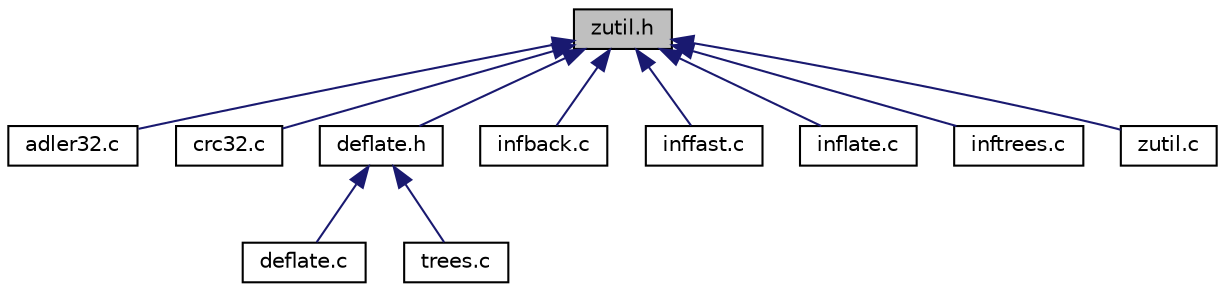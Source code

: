 digraph "zutil.h"
{
 // INTERACTIVE_SVG=YES
  edge [fontname="Helvetica",fontsize="10",labelfontname="Helvetica",labelfontsize="10"];
  node [fontname="Helvetica",fontsize="10",shape=record];
  Node5 [label="zutil.h",height=0.2,width=0.4,color="black", fillcolor="grey75", style="filled", fontcolor="black"];
  Node5 -> Node6 [dir="back",color="midnightblue",fontsize="10",style="solid",fontname="Helvetica"];
  Node6 [label="adler32.c",height=0.2,width=0.4,color="black", fillcolor="white", style="filled",URL="$adler32_8c.html"];
  Node5 -> Node7 [dir="back",color="midnightblue",fontsize="10",style="solid",fontname="Helvetica"];
  Node7 [label="crc32.c",height=0.2,width=0.4,color="black", fillcolor="white", style="filled",URL="$crc32_8c.html"];
  Node5 -> Node8 [dir="back",color="midnightblue",fontsize="10",style="solid",fontname="Helvetica"];
  Node8 [label="deflate.h",height=0.2,width=0.4,color="black", fillcolor="white", style="filled",URL="$deflate_8h.html"];
  Node8 -> Node9 [dir="back",color="midnightblue",fontsize="10",style="solid",fontname="Helvetica"];
  Node9 [label="deflate.c",height=0.2,width=0.4,color="black", fillcolor="white", style="filled",URL="$deflate_8c.html"];
  Node8 -> Node10 [dir="back",color="midnightblue",fontsize="10",style="solid",fontname="Helvetica"];
  Node10 [label="trees.c",height=0.2,width=0.4,color="black", fillcolor="white", style="filled",URL="$trees_8c.html"];
  Node5 -> Node11 [dir="back",color="midnightblue",fontsize="10",style="solid",fontname="Helvetica"];
  Node11 [label="infback.c",height=0.2,width=0.4,color="black", fillcolor="white", style="filled",URL="$infback_8c.html"];
  Node5 -> Node12 [dir="back",color="midnightblue",fontsize="10",style="solid",fontname="Helvetica"];
  Node12 [label="inffast.c",height=0.2,width=0.4,color="black", fillcolor="white", style="filled",URL="$inffast_8c.html"];
  Node5 -> Node13 [dir="back",color="midnightblue",fontsize="10",style="solid",fontname="Helvetica"];
  Node13 [label="inflate.c",height=0.2,width=0.4,color="black", fillcolor="white", style="filled",URL="$inflate_8c.html"];
  Node5 -> Node14 [dir="back",color="midnightblue",fontsize="10",style="solid",fontname="Helvetica"];
  Node14 [label="inftrees.c",height=0.2,width=0.4,color="black", fillcolor="white", style="filled",URL="$inftrees_8c.html"];
  Node5 -> Node15 [dir="back",color="midnightblue",fontsize="10",style="solid",fontname="Helvetica"];
  Node15 [label="zutil.c",height=0.2,width=0.4,color="black", fillcolor="white", style="filled",URL="$zutil_8c.html"];
}
